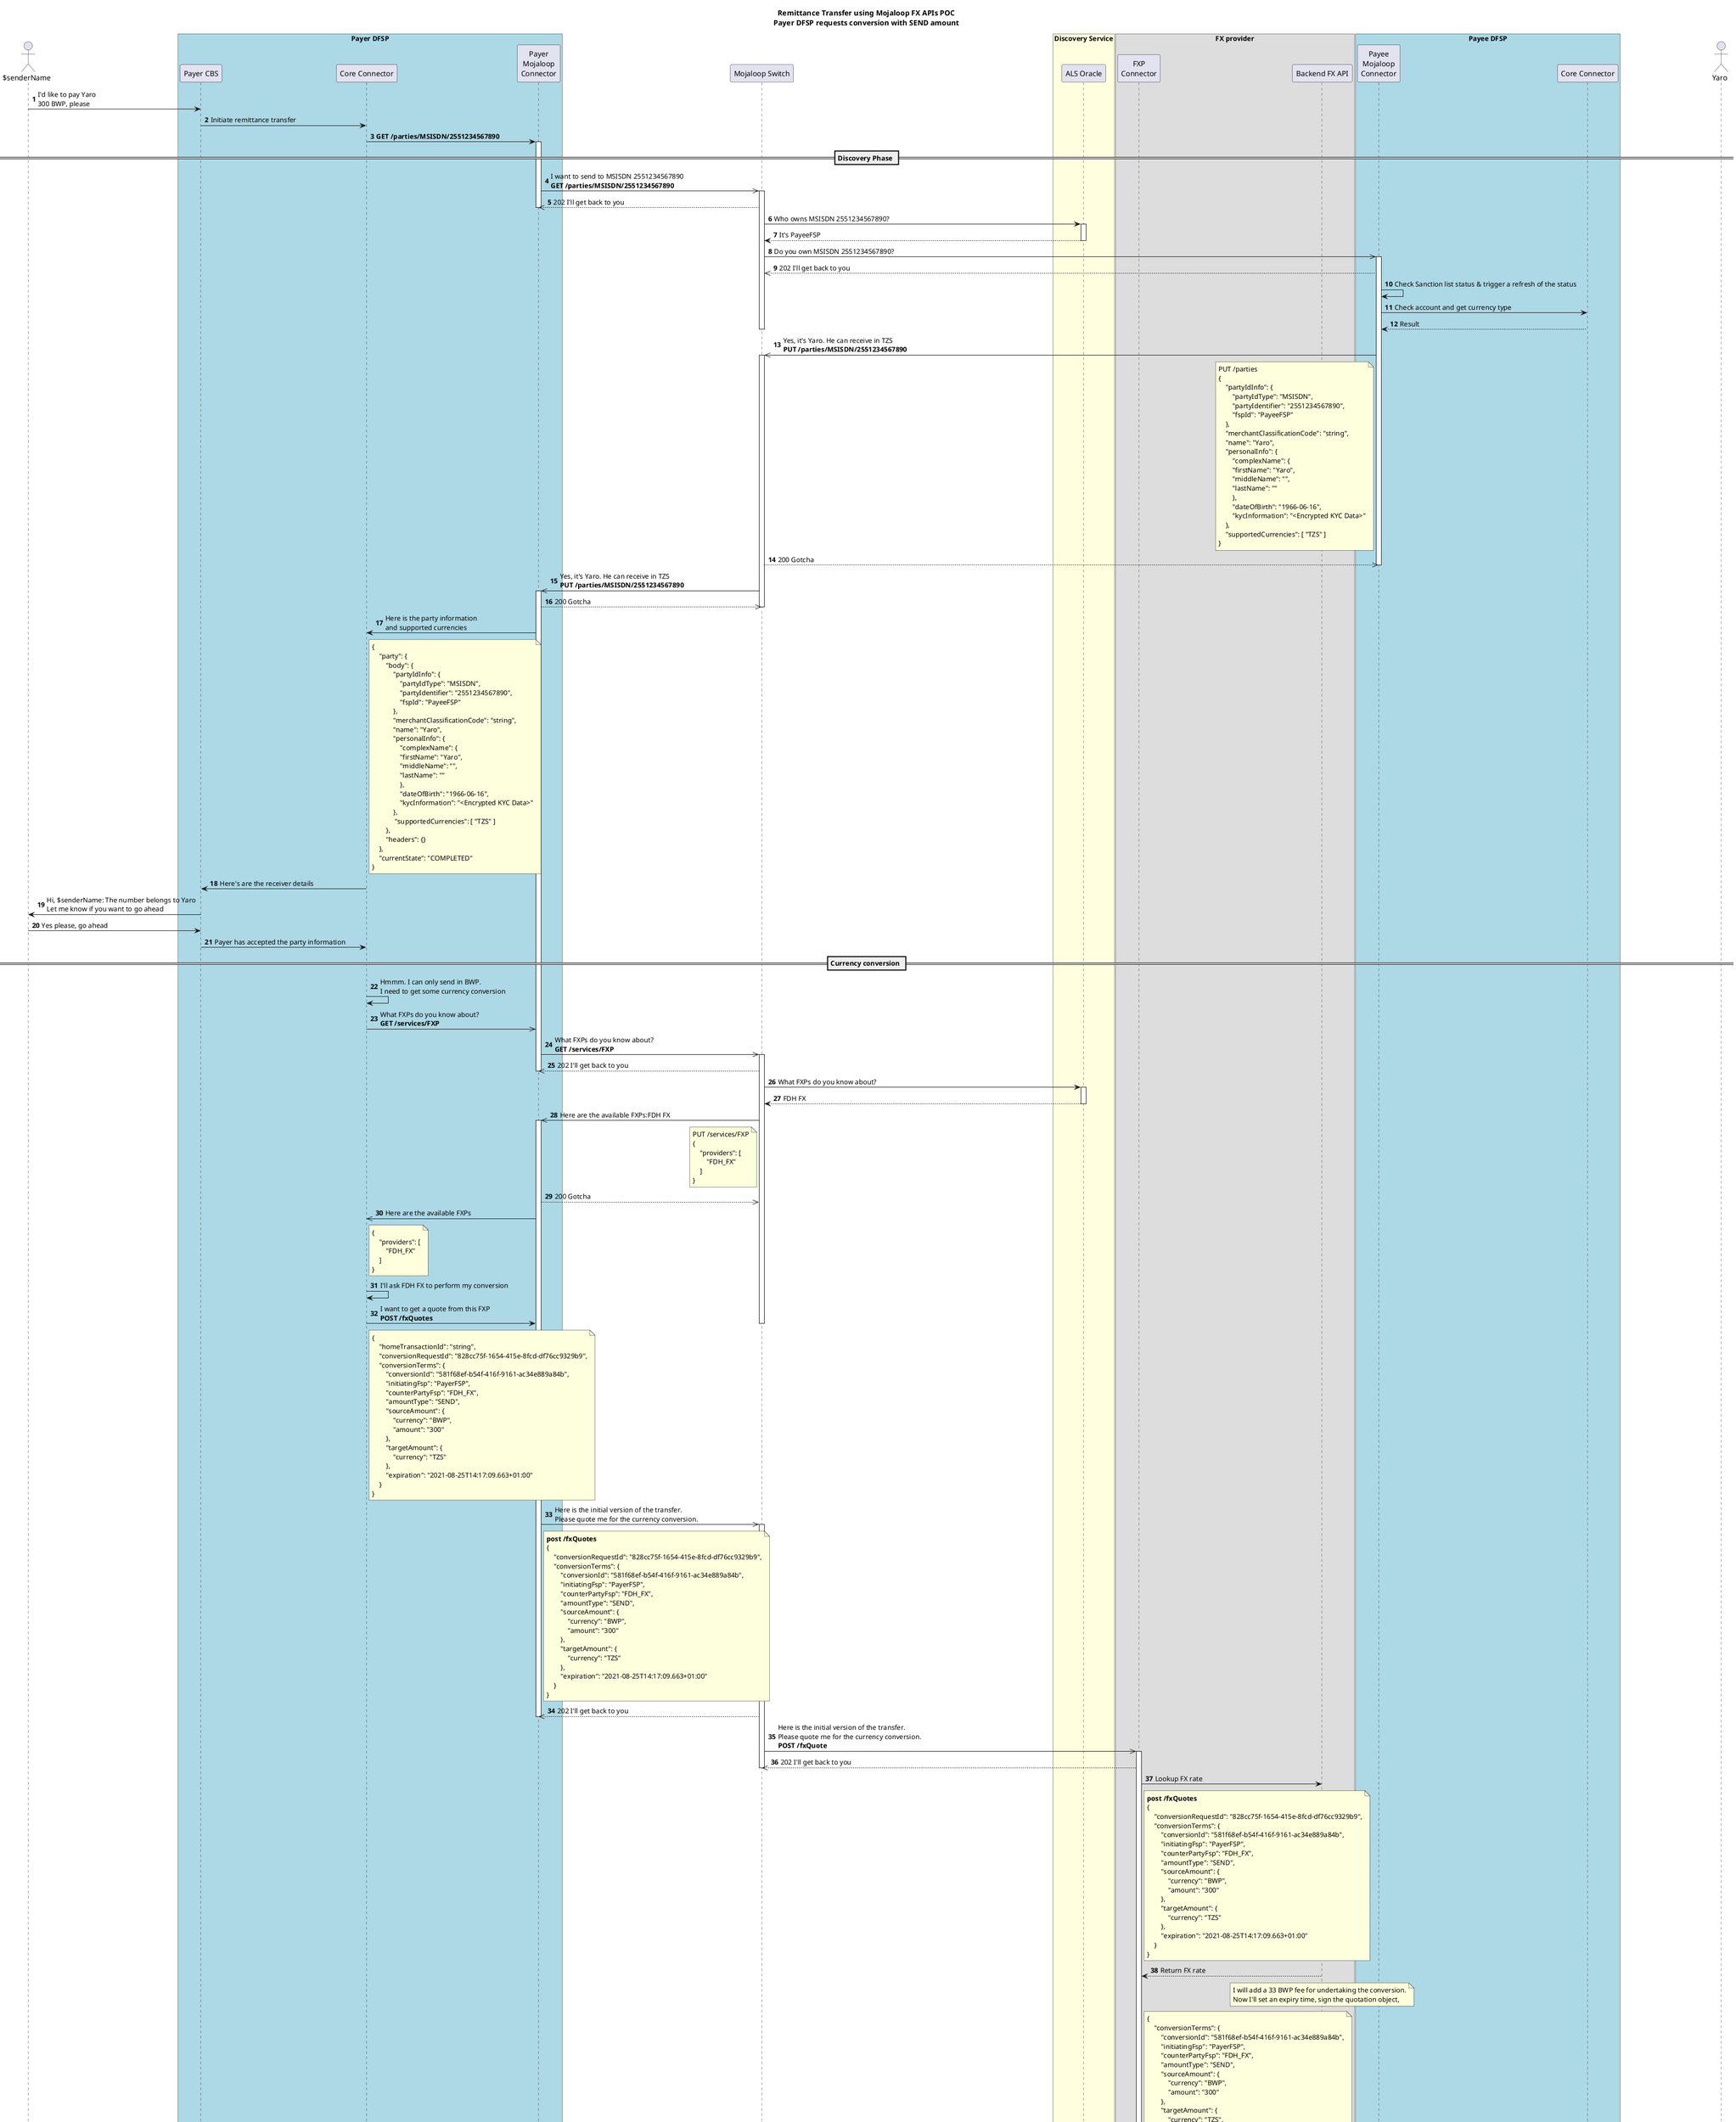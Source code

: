 @startuml

!$simplified = false
!$shortCutSingleFXP = false
!$hideSwitchDetail = false
!$advancedCoreConnectorFlow = true
!$senderLastName = ""
!$senderDOB = "1966-06-16"
!$receiverName = "Yaro"
!$receiverFirstName = "Yaro"
!$receiverMiddleName = ""
!$receiverLastName = ""
!$receiverDOB = "1966-06-16"
!$payerCurrency = "BWP"
!$payeeCurrency = "TZS"
!$payerFSPID = "PayerFSP"
!$payeeFSPID = "PayeeFSP"
!$fxpID = "FDH_FX"
!$payerMSISDN = "26787654321"
!$payeeMSISDN = "2551234567890"
!$payeeReceiveAmount = "44000"
!$payerSendAmount = "300"
!$payeeFee = "4000"
!$targetAmount = "48000"
!$fxpChargesSource = "33"
!$fxpChargesTarget = "6000"
!$fxpSourceAmount = "300"
!$fxpTargetAmount = "48000"
!$totalChargesSourceCurrency = "55"
!$totalChargesTargetCurrency = "10000"
!$conversionRequestId = "828cc75f-1654-415e-8fcd-df76cc9329b9"
!$conversionId = "581f68ef-b54f-416f-9161-ac34e889a84b"
!$homeTransactionId = "string"
!$quoteId = "382987a8-75ce-4037-b500-c475e08c1727"
!$transactionId = "d9ce59d4-3598-4396-8630-581bb0551451"
!$quotePayerExpiration = "2021-08-25T14:17:09.663+01:00"
!$quotePayeeExpiration = "2021-08-25T14:17:09.663+01:00"
!$commitRequestId = "77c9d78d-c26a-4474-8b3c-99b96a814bfc"
!$determiningTransferId = "d9ce59d4-3598-4396-8630-581bb0551451"
!$transferId = "d9ce59d4-3598-4396-8630-581bb0551451"
!$fxCondition = "GRzLaTP7DJ9t4P-a_BA0WA9wzzlsugf00-Tn6kESAfM"
!$condition = "HOr22-H3AfTDHrSkPjJtVPRdKouuMkDXTR4ejlQa8Ks"

title Remittance Transfer using Mojaloop FX APIs POC\nPayer DFSP requests conversion with SEND amount
actor "$senderName" as A1
box "Payer DFSP" #LightBlue  
  participant "Payer CBS" as PayerCBS
  participant "Core Connector" as PayerCC
  participant "Payer\nMojaloop\nConnector" as D1
end box

participant "Mojaloop Switch" as S1

box "Discovery Service" #LightYellow
  participant "ALS Oracle" as ALS
end box

box "FX provider"  
  participant "FXP\nConnector" as FXP
  participant "Backend FX API" as FXPBackend
end box

box "Payee DFSP" #LightBlue   
  participant "Payee\nMojaloop\nConnector" as D2
  participant "Core Connector" as PayeeCC
end box

actor "$receiverName" as A2
autonumber

A1->PayerCBS:I'd like to pay $receiverName\n$payerSendAmount $payerCurrency, please
PayerCBS->PayerCC: Initiate remittance transfer
!if ($advancedCoreConnectorFlow != true)
    PayerCC->D1: **POST /transfers**
    !if ($simplified != true)
        note right of PayerCC
        {
            "homeTransactionId": "$homeTransactionId",
            "from": {
                "dateOfBirth": "$senderDOB",
                "displayName": "$senderName",
                "firstName": "$senderFirstName",
                "middleName": "$senderMiddleName",
                "lastName": "$senderLastName"
                "fspId": "$payerFSPID",
                "idType": "MSISDN",
                "idValue": "$payerMSISDN"
            },
            "to": {
                "idType": "MSISDN",
                "idValue": "$payeeMSISDN"
            },
            "amountType": "SEND",
            "currency": "$payerCurrency",
            "amount": "$payerSendAmount"
        }
        end note
    !endif
!else
PayerCC->D1: **GET /parties/MSISDN/$payeeMSISDN**
!endif

== Discovery Phase ==
activate D1
D1->>S1:I want to send to MSISDN $payeeMSISDN\n**GET /parties/MSISDN/$payeeMSISDN**
activate S1
!if ($simplified != true)
S1-->>D1:202 I'll get back to you
!endif
deactivate D1
S1->ALS:Who owns MSISDN $payeeMSISDN?
activate ALS
ALS-->S1:It's $payeeFSPID
deactivate ALS
S1->>D2:Do you own MSISDN $payeeMSISDN?
activate D2
!if ($simplified != true)
D2-->>S1:202 I'll get back to you
!endif
D2->D2: Check Sanction list status & trigger a refresh of the status
D2->PayeeCC: Check account and get currency type
!if ($simplified != true)
PayeeCC-->D2: Result
!endif
deactivate S1
D2->>S1:Yes, it's $receiverName. He can receive in $payeeCurrency\n**PUT /parties/MSISDN/$payeeMSISDN**
!if ($simplified != true)
note left of D2
    PUT /parties
    {
        "partyIdInfo": {
            "partyIdType": "MSISDN",
            "partyIdentifier": "$payeeMSISDN",
            "fspId": "$payeeFSPID"
        },
        "merchantClassificationCode": "string",
        "name": "$receiverName",
        "personalInfo": {
            "complexName": {
            "firstName": "$receiverFirstName",
            "middleName": "$receiverMiddleName",
            "lastName": "$receiverLastName"
            },
            "dateOfBirth": "$receiverDOB",
            "kycInformation": "<Encrypted KYC Data>"
        },
        "supportedCurrencies": [ "$payeeCurrency" ]
    }
end note
!else
note over D2
    Payee Info with Encrypted KYC Data
end note
!endif
activate S1
!if ($simplified != true)
S1-->>D2:200 Gotcha
!endif
deactivate D2
S1->>D1:Yes, it's $receiverName. He can receive in $payeeCurrency\n**PUT /parties/MSISDN/$payeeMSISDN**
activate D1
!if ($simplified != true)
D1-->>S1:200 Gotcha
!endif
deactivate S1

!if ($advancedCoreConnectorFlow != true)
    D1->PayerCC: Here is the party information\nand supported currencies
    note right of PayerCC
    {
        "transferId": "$transferId",
            "homeTransactionId": "$homeTransactionId",
            "from": {
                "dateOfBirth": "$senderDOB",
                "displayName": "$senderName",
                "firstName": "$senderFirstName",
                "middleName": "$senderMiddleName",
                "lastName": "$senderLastName"
                "fspId": "$payerFSPID",
                "idType": "MSISDN",
                "idValue": "$payerMSISDN"
            },
            "to": {
                "type": "CONSUMER",
                "idType": "MSISDN",
                "idValue": "$payeeMSISDN",
                "displayName": "$receiverName",
                "firstName": "$receiverFirstName",
                "middleName": "$receiverMiddleName",
                "lastName": "$receiverLastName"
                "dateOfBirth": "$receiverDOB",

                "fspId": "$payeeFSPID"
                "supportedCurrencies": [ "$payeeCurrency" ]
                "kycInformation": "<Encrypted KYC Data>"
            },
            "amountType": "SEND",
            "currency": "$payerCurrency",
            "amount": "$payerSendAmount"
            "currentState": "**WAITING_FOR_PARTY_ACCEPTANCE**",
            "getPartiesResponse": {
                "body": {
                    "partyIdInfo": {
                        "partyIdType": "MSISDN",
                        "partyIdentifier": "$payeeMSISDN",
                        "fspId": "$payeeFSPID"
                    },
                    "merchantClassificationCode": "string",
                    "name": "$receiverName",
                    "personalInfo": {
                        "complexName": {
                        "firstName": "$receiverFirstName",
                        "middleName": "$receiverMiddleName",
                        "lastName": "$receiverLastName"
                        },
                        "dateOfBirth": "$receiverDOB",
                        "kycInformation": "<Encrypted KYC Data>"
                    },
                    "supportedCurrencies": [ "$payeeCurrency" ]
                },
                "headers": {}
            }
        }
    end note
!else
    D1->PayerCC: Here is the party information\nand supported currencies
    !if ($simplified != true)
        note right of PayerCC
        {
            "party": {
                "body": {
                    "partyIdInfo": {
                        "partyIdType": "MSISDN",
                        "partyIdentifier": "$payeeMSISDN",
                        "fspId": "$payeeFSPID"
                    },
                    "merchantClassificationCode": "string",
                    "name": "$receiverName",
                    "personalInfo": {
                        "complexName": {
                        "firstName": "$receiverFirstName",
                        "middleName": "$receiverMiddleName",
                        "lastName": "$receiverLastName"
                        },
                        "dateOfBirth": "$receiverDOB",
                        "kycInformation": "<Encrypted KYC Data>"
                    },
                     "supportedCurrencies": [ "$payeeCurrency" ]
                },
                "headers": {}
            },
            "currentState": "COMPLETED"
        }
        end note
    !endif
!endif

PayerCC->PayerCBS:Here's are the receiver details
PayerCBS->A1:Hi, $senderName: The number belongs to $receiverName \nLet me know if you want to go ahead
A1->PayerCBS:Yes please, go ahead

PayerCBS->PayerCC: Payer has accepted the party information

!if ($shortCutSingleFXP != true)
== Currency conversion ==

!if ($advancedCoreConnectorFlow != true)
PayerCC->>D1:Get quotation\n**PUT /transfers/$transferId**
note right of PayerCC
{
    "acceptParty": true
}
end note
D1->D1:Hmmm. I can only send in $payerCurrency.\nI need to get some currency conversion
!else
PayerCC->PayerCC:Hmmm. I can only send in $payerCurrency.\nI need to get some currency conversion
PayerCC->>D1:What FXPs do you know about?\n**GET /services/FXP**
!endif

D1->>S1:What FXPs do you know about?\n**GET /services/FXP**
activate S1
!if ($simplified != true)
S1-->>D1:202 I'll get back to you
!endif
deactivate D1
S1->ALS:What FXPs do you know about?
activate ALS
ALS-->S1:FDH FX
deactivate ALS
S1->>D1:Here are the available FXPs:FDH FX
note left of S1
    PUT /services/FXP
    {
        "providers": [
            "$fxpID"
        ]
    }
end note
activate D1
!if ($simplified != true)
D1-->>S1:200 Gotcha
!endif

!if ($advancedCoreConnectorFlow != true)
' TODO: We can pause the execution here if required to allow the core connector to select the FXP
D1->D1:I'll ask FDH FX to perform my conversion
!else
D1->>PayerCC:Here are the available FXPs
note right of PayerCC
    {
        "providers": [
            "$fxpID"
        ]
    }
end note

PayerCC->PayerCC:I'll ask FDH FX to perform my conversion
PayerCC->D1: I want to get a quote from this FXP\n**POST /fxQuotes**
    !if ($simplified != true)
        note right of PayerCC
        {
            "homeTransactionId": "$homeTransactionId",
            "conversionRequestId": "$conversionRequestId",
            "conversionTerms": {
                "conversionId": "$conversionId",
                "initiatingFsp": "$payerFSPID",
                "counterPartyFsp": "$fxpID",
                "amountType": "SEND",
                "sourceAmount": {
                    "currency": "$payerCurrency",
                    "amount": "$payerSendAmount"
                },
                "targetAmount": {
                    "currency": "$payeeCurrency"
                },
                "expiration": "2021-08-25T14:17:09.663+01:00"
            }
        }
        end note
    !endif
!endif


!endif



deactivate S1


!if ($shortCutSingleFXP != true)
D1->>S1:Here is the initial version of the transfer.\nPlease quote me for the currency conversion.
!else
D1->>FXP:Here is the initial version of the transfer.\nPlease quote me for the currency conversion.
!endif
note right of D1
    **post /fxQuotes**
    {
        "conversionRequestId": "$conversionRequestId",
        "conversionTerms": {
            "conversionId": "$conversionId",
            "initiatingFsp": "$payerFSPID",
            "counterPartyFsp": "$fxpID",
            "amountType": "SEND",
            "sourceAmount": {
                "currency": "$payerCurrency",
                "amount": "$payerSendAmount"
            },
            "targetAmount": {
                "currency": "$payeeCurrency"
            },
            "expiration": "2021-08-25T14:17:09.663+01:00"
        }
    }
end note
!if ($shortCutSingleFXP != true)
activate S1
!if ($simplified != true)
S1-->>D1:202 I'll get back to you
!endif
deactivate D1
S1->>FXP:Here is the initial version of the transfer.\nPlease quote me for the currency conversion.\n**POST /fxQuote**
activate FXP
!if ($simplified != true)
FXP-->>S1:202 I'll get back to you
!endif
deactivate S1
!else
!if ($simplified != true)
FXP-->>D1:202 I'll get back to you
!endif
!endif
FXP->FXPBackend:Lookup FX rate
!if ($simplified != true)
note right of FXP
    **post /fxQuotes**
    {
        "conversionRequestId": "$conversionRequestId",
        "conversionTerms": {
            "conversionId": "$conversionId",
            "initiatingFsp": "$payerFSPID",
            "counterPartyFsp": "$fxpID",
            "amountType": "SEND",
            "sourceAmount": {
                "currency": "$payerCurrency",
                "amount": "$payerSendAmount"
            },
            "targetAmount": {
                "currency": "$payeeCurrency"
            },
            "expiration": "2021-08-25T14:17:09.663+01:00"
        }
    }
end note
!endif
FXPBackend-->FXP:Return FX rate
note over FXPBackend
    I will add a $fxpChargesSource $payerCurrency fee for undertaking the conversion.
    Now I'll set an expiry time, sign the quotation object,
end note
!if ($simplified != true)
note right of FXP
    {
        "conversionTerms": {
            "conversionId": "$conversionId",
            "initiatingFsp": "$payerFSPID",
            "counterPartyFsp": "$fxpID",
            "amountType": "SEND",
            "sourceAmount": {
                "currency": "$payerCurrency",
                "amount": "$fxpSourceAmount"
            },
            "targetAmount": {
                "currency": "$payeeCurrency",
                "amount": "$fxpTargetAmount"
            },
            "expiration": "2021-08-25T14:17:09.663+01:00"
            "charges": [
                {
                    "chargeType": "string",
                    "sourceAmount": {
                        "currency": "$payerCurrency",
                        "amount": "$fxpChargesSource"
                    },
                    "targetAmount": {
                        "currency": "$payeeCurrency",
                        "amount": "$fxpChargesTarget"
                    }
                }
            ]
        }
    }
end note
!endif

note over FXP
    Now I'll sign the quotation object,
    create an ILP prepare packet and return it in the intermediary object.

    NOTE: the ILP prepare packet contains the following items, all encoded:
    - The amount being sent (i.e. in the source currency)
    - An expiry time
    - The condition
    - The name of the FXP
    - The content of the conversion terms
end note

note left of FXP
    **PUT /fxQuotes/$conversionRequestId**
    {
        "condition": "$fxCondition",
        "conversionTerms": {
            "conversionId": "$conversionId",
            "initiatingFsp": "$payerFSPID",
            "counterPartyFsp": "$fxpID",
            "amountType": "SEND",
            "sourceAmount": {
                "currency": "$payerCurrency",
                "amount": "$fxpSourceAmount"
            },
            "targetAmount": {
                "currency": "$payeeCurrency",
                "amount": "$fxpTargetAmount"
            },
            "expiration": "2021-08-25T14:17:09.663+01:00"
            "charges": [
                {
                    "chargeType": "string",
                    "sourceAmount": {
                        "currency": "$payerCurrency",
                        "amount": "$fxpChargesSource"
                    },
                    "targetAmount": {
                        "currency": "$payeeCurrency",
                        "amount": "$fxpChargesTarget"
                    }
                }
            ]
        }
    }
end note
!if ($shortCutSingleFXP != true)
FXP->>S1:Here's the signed conversion object
activate S1
!if ($simplified != true)
S1-->>FXP:200 Gotcha
!endif
deactivate FXP
S1->>D1:Here's the signed conversion object\n**PUT /fxQuotes/$conversionRequestId**
activate D1
!if ($simplified != true)
D1-->>S1:Gotcha
!endif
deactivate S1
!else
FXP-->>D1:Here's the signed conversion object\n**PUT /fxQuotes/$conversionRequestId**
!if ($simplified != true)
D1-->>FXP:202 I'll get back to you
!endif
activate D1
!endif


!if ($advancedCoreConnectorFlow != true)
    D1-->PayerCC: Here are the conversion terms
    note right of PayerCC
    {
        "transferId": "$transferId",
            "homeTransactionId": "$homeTransactionId",
            "from": {
                "dateOfBirth": "$senderDOB",
                "displayName": "$senderName",
                "firstName": "$senderFirstName",
                "middleName": "$senderMiddleName",
                "lastName": "$senderLastName"
                "fspId": "$payerFSPID",
                "idType": "MSISDN",
                "idValue": "$payerMSISDN"
            },
            "to": {
                "type": "CONSUMER",
                "idType": "MSISDN",
                "idValue": "$payeeMSISDN",
                "displayName": "$receiverName",
                "firstName": "$receiverFirstName",
                "middleName": "$receiverMiddleName",
                "lastName": "$receiverLastName"
                "dateOfBirth": "$receiverDOB",

                "fspId": "$payeeFSPID"
                "supportedCurrencies": [ "$payeeCurrency" ]
                "kycInformation": "<Encrypted KYC Data>"
            },
            "amountType": "SEND",
            "currency": "$payerCurrency",
            "amount": "$payerSendAmount"
            "currentState": "**WAITING_FOR_CONVERSION_ACCEPTANCE**",
            "getPartiesResponse": {
                <Same as the previous responses>
            },
            "conversionRequestId": "$conversionRequestId",
            "fxQuotesResponse": {
                "body": {
                    "condition": "$fxCondition",
                    "conversionTerms": {
                        "conversionId": "$conversionId",
                        "initiatingFsp": "$payerFSPID",
                        "counterPartyFsp": "$fxpID",
                        "amountType": "SEND",
                        "sourceAmount": {
                            "currency": "$payerCurrency",
                            "amount": "$fxpSourceAmount"
                        },
                        "targetAmount": {
                            "currency": "$payeeCurrency",
                            "amount": "$fxpTargetAmount"
                        },
                        "expiration": "2021-08-25T14:17:09.663+01:00"
                        "charges": [
                            {
                                "chargeType": "string",
                                "sourceAmount": {
                                    "currency": "$payerCurrency",
                                    "amount": "$fxpChargesSource"
                                },
                                "targetAmount": {
                                    "currency": "$payeeCurrency",
                                    "amount": "$fxpChargesTarget"
                                }
                            }
                        ]
                    }
                },
                "headers": {}
            },
            "fxQuotesResponseSource": "$payeeFSPID",
        }
    end note
!else
    D1->PayerCC: Here are the conversion terms
    !if ($simplified != true)
        note right of PayerCC
        {
            "homeTransactionId": "$homeTransactionId",
            "condition": "$fxCondition",
            "conversionTerms": {
                "conversionId": "$conversionId",
                "initiatingFsp": "$payerFSPID",
                "counterPartyFsp": "$fxpID",
                "amountType": "SEND",
                "sourceAmount": {
                    "currency": "$payerCurrency",
                    "amount": "$fxpSourceAmount"
                },
                "targetAmount": {
                    "currency": "$payeeCurrency",
                    "amount": "$fxpTargetAmount"
                },
                "expiration": "2021-08-25T14:17:09.663+01:00"
                "charges": [
                    {
                        "chargeType": "string",
                        "sourceAmount": {
                            "currency": "$payerCurrency",
                            "amount": "$fxpChargesSource"
                        },
                        "targetAmount": {
                            "currency": "$payeeCurrency",
                            "amount": "$fxpChargesTarget"
                        }
                    }
                ]
            }
        }
        end note
    !endif
!endif


== Agreement Phase ==


!if ($advancedCoreConnectorFlow != true)
PayerCC->D1: I want to get a quote from the FSP\nPUT /transfers
note right of PayerCC
{
    "acceptConversion": true
}
end note
!else
PayerCC->D1: I want to get a quote from the FSP\n**POST /quotes**
    !if ($simplified != true)
        note right of PayerCC
        {
            "fspId": "$payeeFSPID",
            "quotesPostRequest": {
                "quoteId": "$quoteId",
                "transactionId": "$transactionId",
                "payee": {
                    "partyIdInfo": {
                        "partyIdType": "MSISDN",
                        "partyIdentifier": "$payeeMSISDN",
                        "fspId": "$payeeFSPID"
                    },
                    "name": "$receiverName",
                    "personalInfo": {
                        "complexName": {
                        "firstName": "$receiverFirstName",
                        "middleName": "$receiverMiddleName",
                        "lastName": "$receiverLastName"
                        },
                        "dateOfBirth": "$receiverDOB",
                        "kycInformation": "<Encrypted KYC Data>"
                    },
                    "supportedCurrencies": [ "$payeeCurrency" ]
                },
                "payer": {
                    "partyIdInfo": {
                        "partyIdType": "MSISDN",
                        "partyIdentifier": "$payerMSISDN",
                        "fspId": "$payerFSPID"
                    },
                    "name": "$senderName",
                    "personalInfo": {
                        "complexName": {
                        "firstName": "$senderFirstName",
                        "middleName": "$senderMiddleName",
                        "lastName": "$senderLastName"
                        },
                        "dateOfBirth": "$senderDOB"
                    }
                },
                "amountType": "SEND",
                "amount": {
                    "currency": "$payeeCurrency",
                    "amount": "$fxpTargetAmount"
                },
                "converter": "PAYER",
                "expiration": "$quotePayerExpiration"
            }
        }
        end note
    !endif
!endif


D1->>S1:Please quote for a transfer which sends $fxpTargetAmount $payeeCurrency.\n**POST /quotes**
!if ($simplified != true)
note right of D1
POST /quotes

    {
        "quoteId": "$quoteId",
        "transactionId": "$transactionId",
        "payee": {
            "partyIdInfo": {
                "partyIdType": "MSISDN",
                "partyIdentifier": "$payeeMSISDN",
                "fspId": "$payeeFSPID"
            },
            "name": "$receiverName",
            "personalInfo": {
                "complexName": {
                "firstName": "$receiverFirstName",
                "middleName": "$receiverMiddleName",
                "lastName": "$receiverLastName"
                },
                "dateOfBirth": "$receiverDOB",
                "kycInformation": "<Encrypted KYC Data>"
            },
            "supportedCurrencies": [ "$payeeCurrency" ]
        },
        "payer": {
            "partyIdInfo": {
                "partyIdType": "MSISDN",
                "partyIdentifier": "$payerMSISDN",
                "fspId": "$payerFSPID"
            },
            "name": "$senderName",
            "personalInfo": {
                "complexName": {
                "firstName": "$senderFirstName",
                "middleName": "$senderMiddleName",
                "lastName": "$senderLastName"
                },
                "dateOfBirth": "$senderDOB"
            }
        },
        "amountType": "SEND",
        "amount": {
            "currency": "$payeeCurrency",
            "amount": "$fxpTargetAmount"
        },
        "converter": "PAYER",
        "expiration": "$quotePayerExpiration"
    }
end note
!endif
activate S1
!if ($simplified != true)
S1-->>D1:202 I'll get back to you
!endif

S1->>D2:**POST /quotes**
activate D2
!if ($simplified != true)
D2-->>S1:202 I'll get back to you
!endif
deactivate S1
D2->PayeeCC:**POST /quoterequests**
!if ($simplified != true)
note right of D2
{
    "quoteId": "$quoteId",
    "transactionId": "$transactionId",
    "payee": {
        "partyIdInfo": {
            "partyIdType": "MSISDN",
            "partyIdentifier": "$payeeMSISDN",
            "fspId": "$payeeFSPID"
        },
        "name": "$receiverName",
        "personalInfo": {
            "complexName": {
            "firstName": "$receiverFirstName",
            "middleName": "$receiverMiddleName",
            "lastName": "$receiverLastName"
            },
            "dateOfBirth": "$receiverDOB",
            "kycInformation": "<Encrypted KYC Data>"
        },
        "supportedCurrencies": [ "$payeeCurrency" ]
    },
    "payer": {
        "partyIdInfo": {
            "partyIdType": "MSISDN",
            "partyIdentifier": "$payerMSISDN",
            "fspId": "$payerFSPID"
        },
        "name": "$senderName",
        "personalInfo": {
            "complexName": {
            "firstName": "$senderFirstName",
            "middleName": "$senderMiddleName",
            "lastName": "$senderLastName"
            },
            "dateOfBirth": "$senderDOB"
        }
    },
    "amountType": "SEND",
    "amount": {
        "currency": "$payeeCurrency",
        "amount": "$fxpTargetAmount"
    },
    "converter": "PAYER",
    "expiration": "$quotePayerExpiration"
}
end note
!endif
PayeeCC->PayeeCC:OK, so I will charge $payeeFee $payeeCurrency for this.\nNow I create terms of the transfer
PayeeCC-->D2:Here are the terms
!if ($simplified != true)
note right of D2
{
    "quoteId": "$quoteId",
    "transactionId": "$transactionId",
    "payeeFspFeeAmount": "$payeeFee",
    "payeeFspFeeAmountCurrency": "$payeeCurrency",
    "payeeReceiveAmount": "$payeeReceiveAmount",
    "payeeReceiveAmountCurrency": "$payeeCurrency",
    "transferAmount": "$targetAmount",
    "transferAmountCurrency": "$payeeCurrency"
    "expiration": "$quotePayerExpiration"
}
end note
!endif
D2->D2:Now I will sign the transaction object
D2->>S1:Here's the signed quote
note left of D2
    **put /quotes/$quoteId**

    {
        "transferAmount": {
            "currency": "$payeeCurrency",
            "amount": "$targetAmount"
        },
        "payeeReceiveAmount": {
            "currency": "$payeeCurrency",
            "amount": "$payeeReceiveAmount"
        },
        "payeeFspFee": {
            "currency": "$payeeCurrency",
            "amount": "$payeeFee"
        },
        "expiration": "$payeeQuoteExpiration",
        "ilpPacket": "
            <This is encoded transaction object. It contains data from quote request and response.>
        ",
        "condition": "$condition"
    }

end note
activate S1
!if ($simplified != true)
S1-->>D2:200 Gotcha
!endif
deactivate D2
S1->>D1:Here's the signed quote\n**PUT /quotes/382987a8-75ce-4037-b500-c475e08c1727**
activate D1
!if ($simplified != true)
D1-->>S1:200 Gotcha
!endif
deactivate S1
D1->D1:OK, I can see that there are going to be $payeeFee $payeeCurrency in charges.

== Sender Confirmation ==

!if ($advancedCoreConnectorFlow != true)
    D1-->PayerCC:Here's the quote for the transfer\nIt expires at $quotePayeeExpiration
    note right of PayerCC
    {
        "transferId": "$transferId",
            "homeTransactionId": "$homeTransactionId",
            "from": {
                "dateOfBirth": "$senderDOB",
                "displayName": "$senderName",
                "firstName": "$senderFirstName",
                "middleName": "$senderMiddleName",
                "lastName": "$senderLastName"
                "fspId": "$payerFSPID",
                "idType": "MSISDN",
                "idValue": "$payerMSISDN"
            },
            "to": {
                "type": "CONSUMER",
                "idType": "MSISDN",
                "idValue": "$payeeMSISDN",
                "displayName": "$receiverName",
                "firstName": "$receiverFirstName",
                "middleName": "$receiverMiddleName",
                "lastName": "$receiverLastName"
                "dateOfBirth": "$receiverDOB",

                "fspId": "$payeeFSPID"
                "supportedCurrencies": [ "$payeeCurrency" ]
                "kycInformation": "<Encrypted KYC Data>"
            },
            "amountType": "SEND",
            "currency": "$payerCurrency",
            "amount": "$payerSendAmount"
            "currentState": "**WAITING_FOR_QUOTE_ACCEPTANCE**",
            "getPartiesResponse": {
                <Same as the previous responses>
            },
            "conversionRequestId": "$conversionRequestId",
            "fxQuotesResponse": {
                <Same as the previous responses>
            },
            "fxQuotesResponseSource": "$payeeFSPID",
            "quoteId": "$quoteId",
            "quoteResponse": {
                "body": {
                    "transferAmount": {
                        "currency": "$payeeCurrency",
                        "amount": "$targetAmount"
                    },
                    "payeeReceiveAmount": {
                        "currency": "$payeeCurrency",
                        "amount": "$payeeReceiveAmount"
                    },
                    "payeeFspFee": {
                        "currency": "$payeeCurrency",
                        "amount": "$payeeFee"
                    },
                    "expiration": "$payeeQuoteExpiration",
                    "ilpPacket": "
                        <This is encoded transaction object. It contains data from quote request and response.>
                    ",
                    "condition": "$condition"
                },
                "headers": {}
            },
            "quoteResponseSource": "$payeeFSPID",
        }
    end note
!else
   D1-->PayerCC:Here's the quote for the transfer\nIt expires at $quotePayeeExpiration
    !if ($simplified != true)
        note right of PayerCC
        {
            "quotes": {
                "body": {
                    "transferAmount": {
                        "currency": "$payeeCurrency",
                        "amount": "$targetAmount"
                    },
                    "payeeReceiveAmount": {
                        "currency": "$payeeCurrency",
                        "amount": "$payeeReceiveAmount"
                    },
                    "payeeFspFee": {
                        "currency": "$payeeCurrency",
                        "amount": "$payeeFee"
                    },
                    "expiration": "$payeeQuoteExpiration",
                    "ilpPacket": "
                        <This is encoded transaction object. It contains data from quote request and response.>
                    ",
                    "condition": "$condition"
                },
                "headers": {}
            },
            "currentState": "COMPLETED"
        }
        end note
    !endif
!endif
PayerCC->PayerCBS:Here's the quote
PayerCBS->A1:Hi, $senderName: I can do the transfer.\nIt'll cost you $totalChargesSourceCurrency $payerCurrency($totalChargesTargetCurrency $payeeCurrency) in fees\nand $receiverName will receive\n$payeeReceiveAmount $payeeCurrency.\nLet me know if you want to go ahead
A1->PayerCBS:Great! Yes please, go ahead

PayerCBS->PayerCC: Payer has accepted the terms please proceed

== Transfer Phase ==

!if ($advancedCoreConnectorFlow != true)
PayerCC->D1: Proceed with the transfer\nPUT /transfers
note right of PayerCC
{
    "acceptQuote": true
}
end note
!else
PayerCC->D1: Proceed with the transfer\n**POST /fxTransfers**
    !if ($simplified != true)
    note right of PayerCC
    {
        "homeTransactionId": "$homeTransactionId",
        "commitRequestId": "$commitRequestId",
        "determiningTransferId": "$determiningTransferId",
        "initiatingFsp": "$payerFSPID",
        "counterPartyFsp": "$fxpID",
        "amountType": "SEND",
        "sourceAmount": {
            "currency": "$payerCurrency",
            "amount": "$fxpSourceAmount"
        },
        "targetAmount": {
            "currency": "$payeeCurrency",
            "amount": "$fxpTargetAmount"
        },
        "condition": "$fxCondition"
    }
    end note
    !endif
!endif

!if ($advancedCoreConnectorFlow != true)
D1->D1:First, activate the conversion
!endif
D1->>S1:Please confirm your part of the transfer
note right of D1
**POST /fxTransfers**
{
    "commitRequestId": "$commitRequestId",
    "determiningTransferId": "$determiningTransferId",
    "initiatingFsp": "$payerFSPID",
    "counterPartyFsp": "$fxpID",
    "amountType": "SEND",
    "sourceAmount": {
        "currency": "$payerCurrency",
        "amount": "$fxpSourceAmount"
    },
    "targetAmount": {
        "currency": "$payeeCurrency",
        "amount": "$fxpTargetAmount"
    },
    "condition": "$fxCondition"
}
end note
activate S1
!if ($simplified != true)
S1-->>D1:202 I'll get back to you
!endif
deactivate D2
!if ($hideSwitchDetail != true)
S1->S1:OK, so this is an FX confirmation.
S1->S1: Is there any transfer with determiningTransactionId?\nNo, it does'nt.
!endif
S1->S1: Liquidity check and reserve on Payer DFSP's account
!if ($hideSwitchDetail != true)
note over S1
Reservations:

**$payerFSPID has a reservation of $fxpSourceAmount $payerCurrency**
end note
!endif
S1->>FXP:Please confirm the currency conversion part of the transfer\n** POST /fxTransfers**
activate FXP
!if ($simplified != true)
FXP-->>S1:202 I'll get back to you
!endif
deactivate S1
FXP->FXPBackend:Reserve funds for FX conversion
note right of FXP
**POST /fxTransfers**
{
    "homeTransactionId": "$homeTransactionId",
    "commitRequestId": "$commitRequestId",
    "determiningTransferId": "$determiningTransferId",
    "initiatingFsp": "$payerFSPID",
    "counterPartyFsp": "$fxpID",
    "amountType": "SEND",
    "sourceAmount": {
        "currency": "$payerCurrency",
        "amount": "$fxpSourceAmount"
    },
    "targetAmount": {
        "currency": "$payeeCurrency",
        "amount": "$fxpTargetAmount"
    },
    "condition": "$fxCondition"
}
end note
FXPBackend-->FXP:Success
note right of FXP
{
  "homeTransactionId": "$homeTransactionId",
  "completedTimestamp": "2021-08-25T14:17:08.175+01:00",
  "conversionState": "RESERVED"
}
end note
FXP->>S1:Confirmed. Here's the fulfilment
note left of FXP
**PUT /fxTransfers/$commitRequestId**
{
  "fulfilment": "188909ceb6cd5c35d5c6b394f0a9e5a0571199c332fbd013dc1e6b8a2d5fff42",
  "completedTimestamp": "2021-08-25T14:17:08.175+01:00",
  "conversionState": "RESERVED"
}
end note
activate S1
!if ($simplified != true)
S1-->>FXP:200 Gotcha
!endif
deactivate FXP
!if ($simplified != true)
S1->S1:Check fulfilment matches and cancel if not.
alt Conversion failed
S1->FXP:Sorry. Conversion failed
note over FXP
**PATCH /fxTransfers/$commitRequestId**
{
  "completedTimestamp": "2021-08-25T14:17:08.175+01:00",
  "conversionState": "ABORTED"
}
end note
activate FXP
FXP-->S1:Acknowledged
FXP->FXPBackend:Remove any reservations or obligations
note right of FXP
**PUT /fxTransfers/$commitRequestId**
{
  "completedTimestamp": "2021-08-25T14:17:08.175+01:00",
  "conversionState": "ABORTED"
}
end note
FXPBackend-->FXP:Ok
deactivate FXP

S1->>D1:Sorry. Conversion failed
note over S1
**PUT /fxTransfers/$commitRequestId/error**
{
    "errorCode": "9999"
    , "errorDescription": "Whatever the error was"
}
end note
else Conversion succeeded
S1->D1:Conversion succeeded subject to transfer success\n**PUT /fxTransfers/77c9d78d-c26a-4474-8b3c-99b96a814bfc**

end
!else
S1->D1:Conversion succeeded subject to transfer success\n**PUT /fxTransfers/77c9d78d-c26a-4474-8b3c-99b96a814bfc**
!endif
activate D1
!if ($simplified != true)
D1-->S1:200 Gotcha
!endif
deactivate S1

!if ($advancedCoreConnectorFlow != true)
    D1->D1:OK, so that's all right\nNow I can send the transfer itself
    ' TODO: Need to add PUT /transfers response here
!else
    D1-->PayerCC:Confirmed. You can proceed with the transfer.
    note right of PayerCC
    **PUT /fxTransfers/$commitRequestId**
    {
        "fulfilment": "188909ceb6cd5c35d5c6b394f0a9e5a0571199c332fbd013dc1e6b8a2d5fff42",
        "completedTimestamp": "2021-08-25T14:17:08.175+01:00",
        "conversionState": "RESERVED"
    }
    end note

    PayerCC-->D1:Please do the transfer **POST /simpleTransfers**
    !if ($simplified != true)
    note right of PayerCC
    {
        "fspId": "$payeeFSPID",
        "transfersPostRequest": {
            "transferId": "$transferId",
            "payeeFsp": "$payeeFSPID",
            "payerFsp": "$payerFSPID",
            "amount": {
                "currency": "$payeeCurrency",
                "amount": "$targetAmount"
            },
            "ilpPacket": "<Encoded transaction object>",
            "condition": "$condition",
            "expiration": "2016-05-24T08:38:08.699-04:00"
        }
    }
    end note
    !endif
!endif

D1->S1:Please do the transfer **POST /transfers**
!if ($simplified != true)
note over D1
POST /transfers
{
    "transferId": "$transferId",
    "payeeFsp": "$payeeFSPID",
    "payerFsp": "$payerFSPID",
    "amount": {
        "currency": "$payeeCurrency",
        "amount": "$targetAmount"
    },
    "ilpPacket": "<Encoded transaction object>",
    "condition": "$condition",
    "expiration": "2016-05-24T08:38:08.699-04:00"
}
end note
!endif
activate S1
!if ($simplified != true)
S1-->D1:202 I'll get back to you
!endif
deactivate D1
!if ($hideSwitchDetail != true)
S1->S1:Is there a dependent transfer? Yes
!endif
S1->S1:Perform liquidity check and reserve funds\nagainst creditor party to dependent transfer
note over S1
Reservations:

$payerFSPID has a reservation of $fxpSourceAmount $payerCurrency
**$fxpID has a reservation of $targetAmount $payeeCurrency**
end note

S1->D2:Please do the transfer\n**POST /transfers**
activate D2
!if ($simplified != true)
D2-->S1:202 I'll get back to you
!endif
deactivate S1
D2->D2:Let me check that the terms of the dependent transfer\nare the same as the ones I agreed to\nand that the fulfilment and condition match

D2->PayeeCC:Please credit $receiverName's account with $payeeReceiveAmount $payeeCurrency
!if ($simplified != true)
note right of D2
**POST /transfers**
{
  "transferId": "$transferId",
  "amount": "$targetAmount",
  "currency": "$payeeCurrency",
  "amountType": "SEND",
  "from": {
    "dateOfBirth": "$senderDOB",
    "displayName": "$senderName",
    "firstName": "$senderFirstName",
    "middleName": "$senderMiddleName",
    "lastName": "$senderLastName"
    "fspId": "$payerFSPID",
    "idType": "MSISDN",
    "idValue": "$payerMSISDN"
  },
  "to": {
    "dateOfBirth": "$receiverDOB",
    "displayName": "$receiverName",
    "firstName": "$receiverFirstName",
    "middleName": "$receiverMiddleName",
    "lastName": "$receiverLastName",
    "fspId": "$payeeFSPID",
    "idType": "MSISDN",
    "idValue": "$payeeMSISDN"
  },
  "note": "string",
  "quote": {
    "quoteId": "$quoteId",
    "transactionId": "$transactionId",
    "payeeFspFeeAmount": "$payeeFee",
    "payeeFspFeeAmountCurrency": "$payeeCurrency",
    "payeeReceiveAmount": "$payeeReceiveAmount",
    "payeeReceiveAmountCurrency": "$payeeCurrency",
    "transferAmount": "$targetAmount",
    "transferAmountCurrency": "$payeeCurrency"
    "expiration": "$quotePayeeExpiration"
  },
  "transactionType": "TRANSFER",
  "ilpPacket": {
    "data": <decoded ilpPacket>
  }
}
end note
!endif

PayeeCC-->D2:Done
!if ($simplified != true)
note right of D2
{
    "homeTransactionId": "string",
    "completedTimestamp": "2021-08-25T14:17:08.227+01:00",
    "fulfilment": "mhPUT9ZAwd-BXLfeSd7-YPh46rBWRNBiTCSWjpku90s",
    **Note: fulfilment is optional: SDK will create if not found**
    "transferState": "COMMITTED"
}
end note
!endif

D2->>S1:Transfer is confirmed, here's the fulfilment
note over D2
**PUT /transfers/$commitRequestId**
{
    "completedTimestamp": "2021-08-25T14:17:08.227+01:00",
    "fulfilment": "mhPUT9ZAwd-BXLfeSd7-YPh46rBWRNBiTCSWjpku90s",
    "transferState": "COMMITTED"
}
end note
activate S1
!if ($simplified != true)
S1-->>D2:200 Gotcha
!endif
deactivate D2
!if ($hideSwitchDetail != true)
S1->S1:Is there a dependent transfer?\nYes, there is.
S1->S1:Is this dependency against the debtor party to the transfer?\nYes, it is.
S1->S1:Create an obligation from the debtor party to the party named in the dependency (the FXP)
S1->S1:Is the transfer denominated in the currency of the payee receive amount?\nYes, it is.
S1->S1:Create an obligation from the party named in the dependency\nto the creditor party for the transfer
!else
S1->S1:Create obligations from the payer to the FXP and from FXP to the payee
!endif
S1->>FXP:The transfer succeeded.\nYou can clear it in your ledgers
note over S1
**PATCH /fxTransfers/$commitRequestId**
{
    "completedTimestamp": "2021-08-25T14:17:08.227+01:00",
    "fulfilment": "mhPUT9ZAwd-BXLfeSd7-YPh46rBWRNBiTCSWjpku90s",
    "transferState": "COMMITTED"
}
end note
activate FXP
FXP->FXP:Let's just check: does this match the stuff I sent?
FXP->FXP:It does. Great. I'll clear the conversion
FXP-->>S1:200 Gotcha
deactivate FXP
note over S1
    Ledger positions:
    $payerFSPID has a debit of $fxpSourceAmount $payerCurrency
    $fxpID has a credit of $fxpSourceAmount $payerCurrency
    $fxpID has a debit of $fxpTargetAmount $payeeCurrency
    $payeeFSPID has a credit of $targetAmount $payeeCurrency
end note
S1->>D1:Transfer is complete\n**PUT /transfers/$commitRequestId**
activate D1
!if ($simplified != true)
D1-->S1:200 Gotcha
!endif
deactivate S1
!if ($advancedCoreConnectorFlow != true)
    D1-->PayerCC:Transfer was completed successfully
    note right of PayerCC
    {
        "transferId": "$transferId",
            "homeTransactionId": "$homeTransactionId",
            "from": {
                "dateOfBirth": "$senderDOB",
                "displayName": "$senderName",
                "firstName": "$senderFirstName",
                "middleName": "$senderMiddleName",
                "lastName": "$senderLastName"
                "fspId": "$payerFSPID",
                "idType": "MSISDN",
                "idValue": "$payerMSISDN"
            },
            "to": {
                "type": "CONSUMER",
                "idType": "MSISDN",
                "idValue": "$payeeMSISDN",
                "displayName": "$receiverName",
                "firstName": "$receiverFirstName",
                "middleName": "$receiverMiddleName",
                "lastName": "$receiverLastName"
                "dateOfBirth": "$receiverDOB",

                "fspId": "$payeeFSPID"
                "supportedCurrencies": [ "$payeeCurrency" ]
                "kycInformation": "<Encrypted KYC Data>"
            },
            "amountType": "SEND",
            "currency": "$payerCurrency",
            "amount": "$payerSendAmount"
            "currentState": "**COMPLETED**",
            "getPartiesResponse": {
                <Same as the previous responses>
            },
            "conversionRequestId": "$conversionRequestId",
            "fxQuotesResponse": {
                <Same as the previous responses>
            },
            "fxQuotesResponseSource": "$payeeFSPID",
            "quoteId": "$quoteId",
            "quoteResponse": {
                <Same as the previous responses>
            },
            "quoteResponseSource": "$payeeFSPID",
            "fulfil": {
                "body": {
                    "completedTimestamp": "2021-08-25T14:17:08.227+01:00",
                    "fulfilment": "mhPUT9ZAwd-BXLfeSd7-YPh46rBWRNBiTCSWjpku90s",
                    "transferState": "COMMITTED"
                },
                "headers": {}
            },
        }
    end note
!else
   D1-->PayerCC:Transfer was completed successfully
    !if ($simplified != true)
        note right of PayerCC
        {
            "transfer": {
                "body": {
                    "completedTimestamp": "2021-08-25T14:17:08.227+01:00",
                    "fulfilment": "mhPUT9ZAwd-BXLfeSd7-YPh46rBWRNBiTCSWjpku90s",
                    "transferState": "COMMITTED"
                },
                "headers": {}
            },
            "currentState": "COMPLETED"
        }
        end note
    !endif
!endif

PayerCC->PayerCBS:Transfer was completed successfully
PayerCBS->PayerCBS:Commit the funds in my ledgers
PayerCBS->A1:Your transfer is successful
deactivate D1

@enduml
